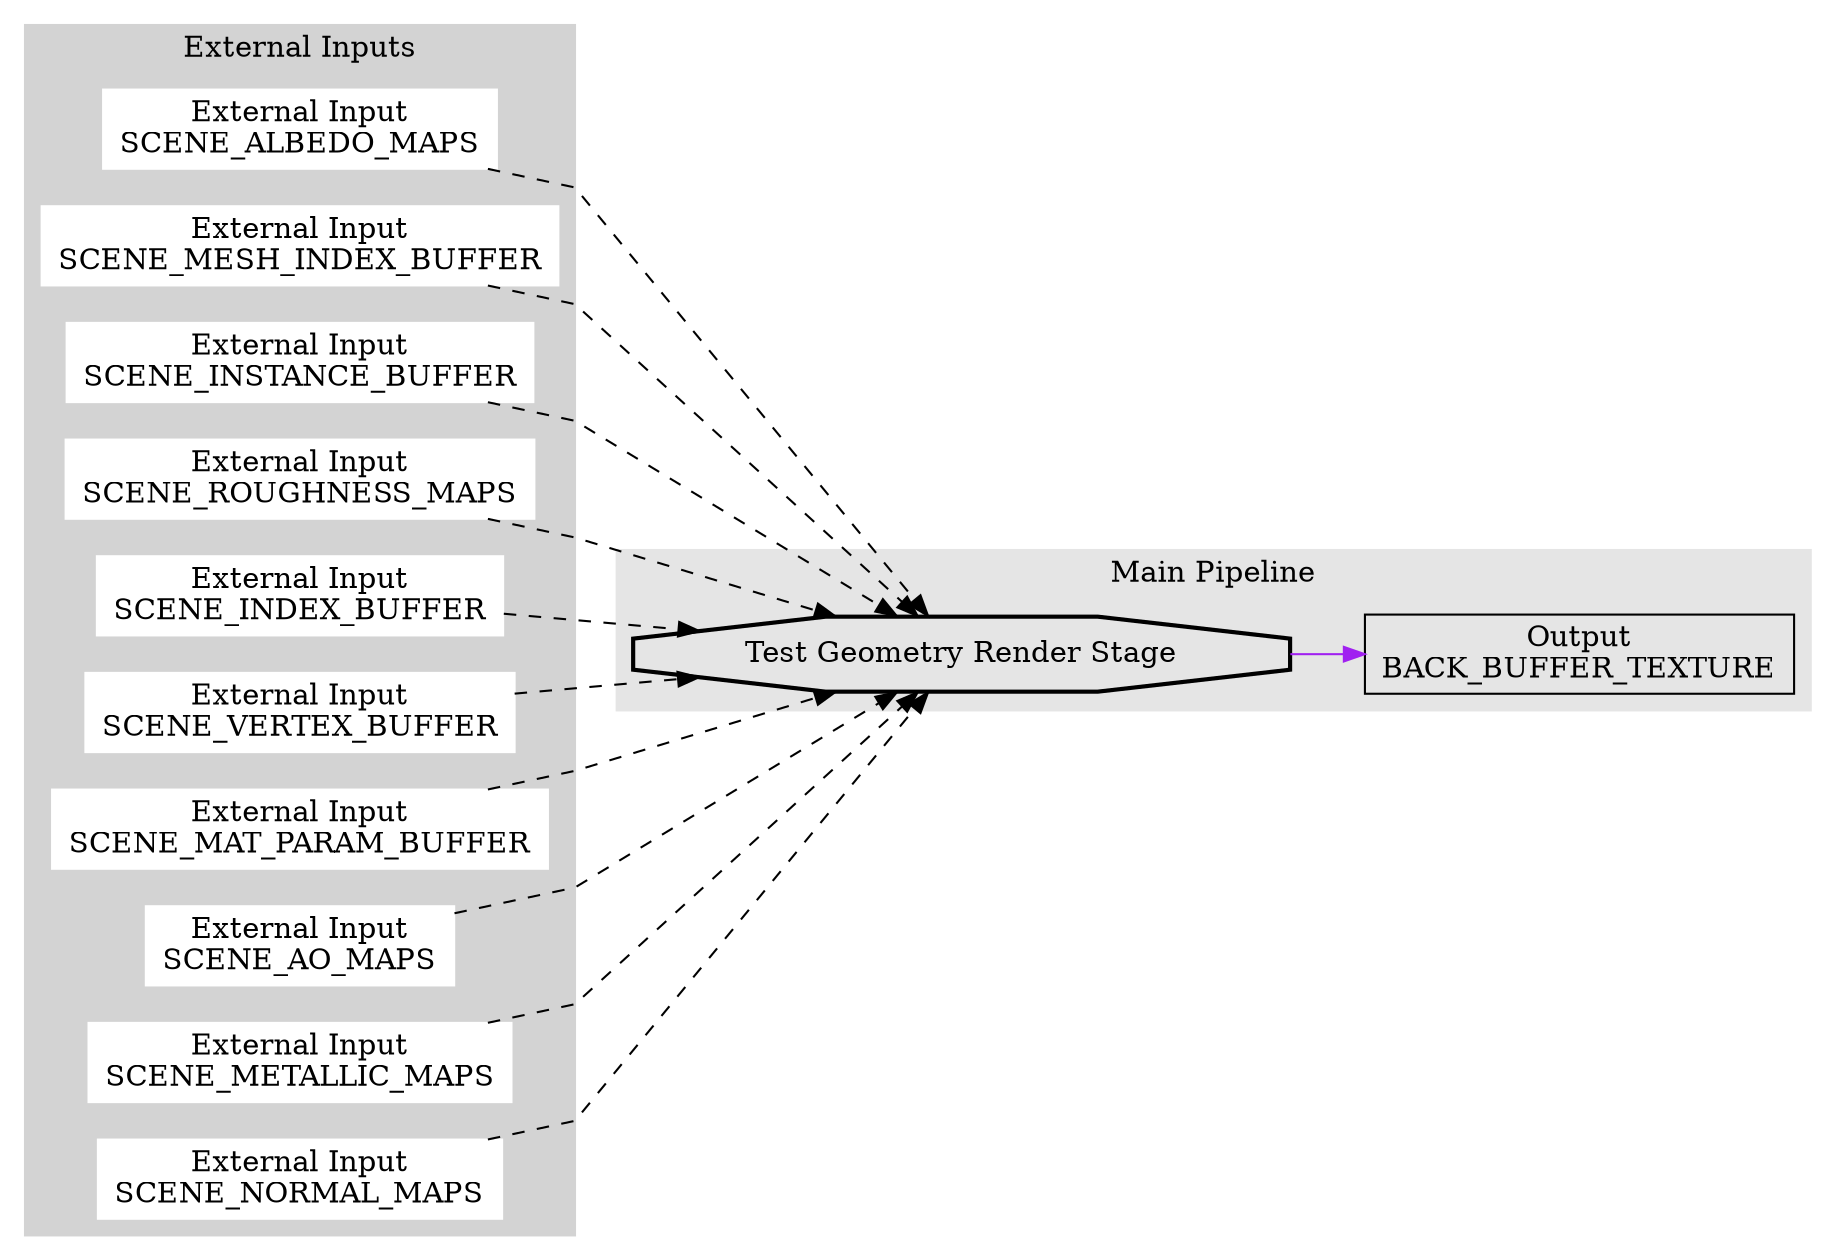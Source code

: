 digraph G {
	rankdir = LR;
	splines=polyline
	subgraph cluster0 {
		node [style=filled,color=white];
		style = filled;
		color = lightgrey;
		label = "Temporal Inputs";
	}
	subgraph cluster1 {
		node [style=filled,color=white];
		style = filled;
		color = lightgrey;
		label = "External Inputs";
		eia5 [shape=box,label="External Input\nSCENE_ALBEDO_MAPS"];
		eia4 [shape=box,label="External Input\nSCENE_MESH_INDEX_BUFFER"];
		eia3 [shape=box,label="External Input\nSCENE_INSTANCE_BUFFER"];
		eia8 [shape=box,label="External Input\nSCENE_ROUGHNESS_MAPS"];
		eia2 [shape=box,label="External Input\nSCENE_INDEX_BUFFER"];
		eia1 [shape=box,label="External Input\nSCENE_VERTEX_BUFFER"];
		eia0 [shape=box,label="External Input\nSCENE_MAT_PARAM_BUFFER"];
		eia7 [shape=box,label="External Input\nSCENE_AO_MAPS"];
		eia9 [shape=box,label="External Input\nSCENE_METALLIC_MAPS"];
		eia6 [shape=box,label="External Input\nSCENE_NORMAL_MAPS"];
	}
	subgraph cluster2 {
		style = filled;
		color = gray90;
		label = "Main Pipeline";
		rs0 [shape=octagon,style=bold,label="Test Geometry Render Stage"];
		oa10 [shape=box,label="Output\nBACK_BUFFER_TEXTURE"];
	}
	{eia0, eia1, eia2, eia3, eia4, eia5, eia6, eia7, eia8, eia9} -> rs0[style=dashed];
	rs0 -> oa10[color=purple];
}